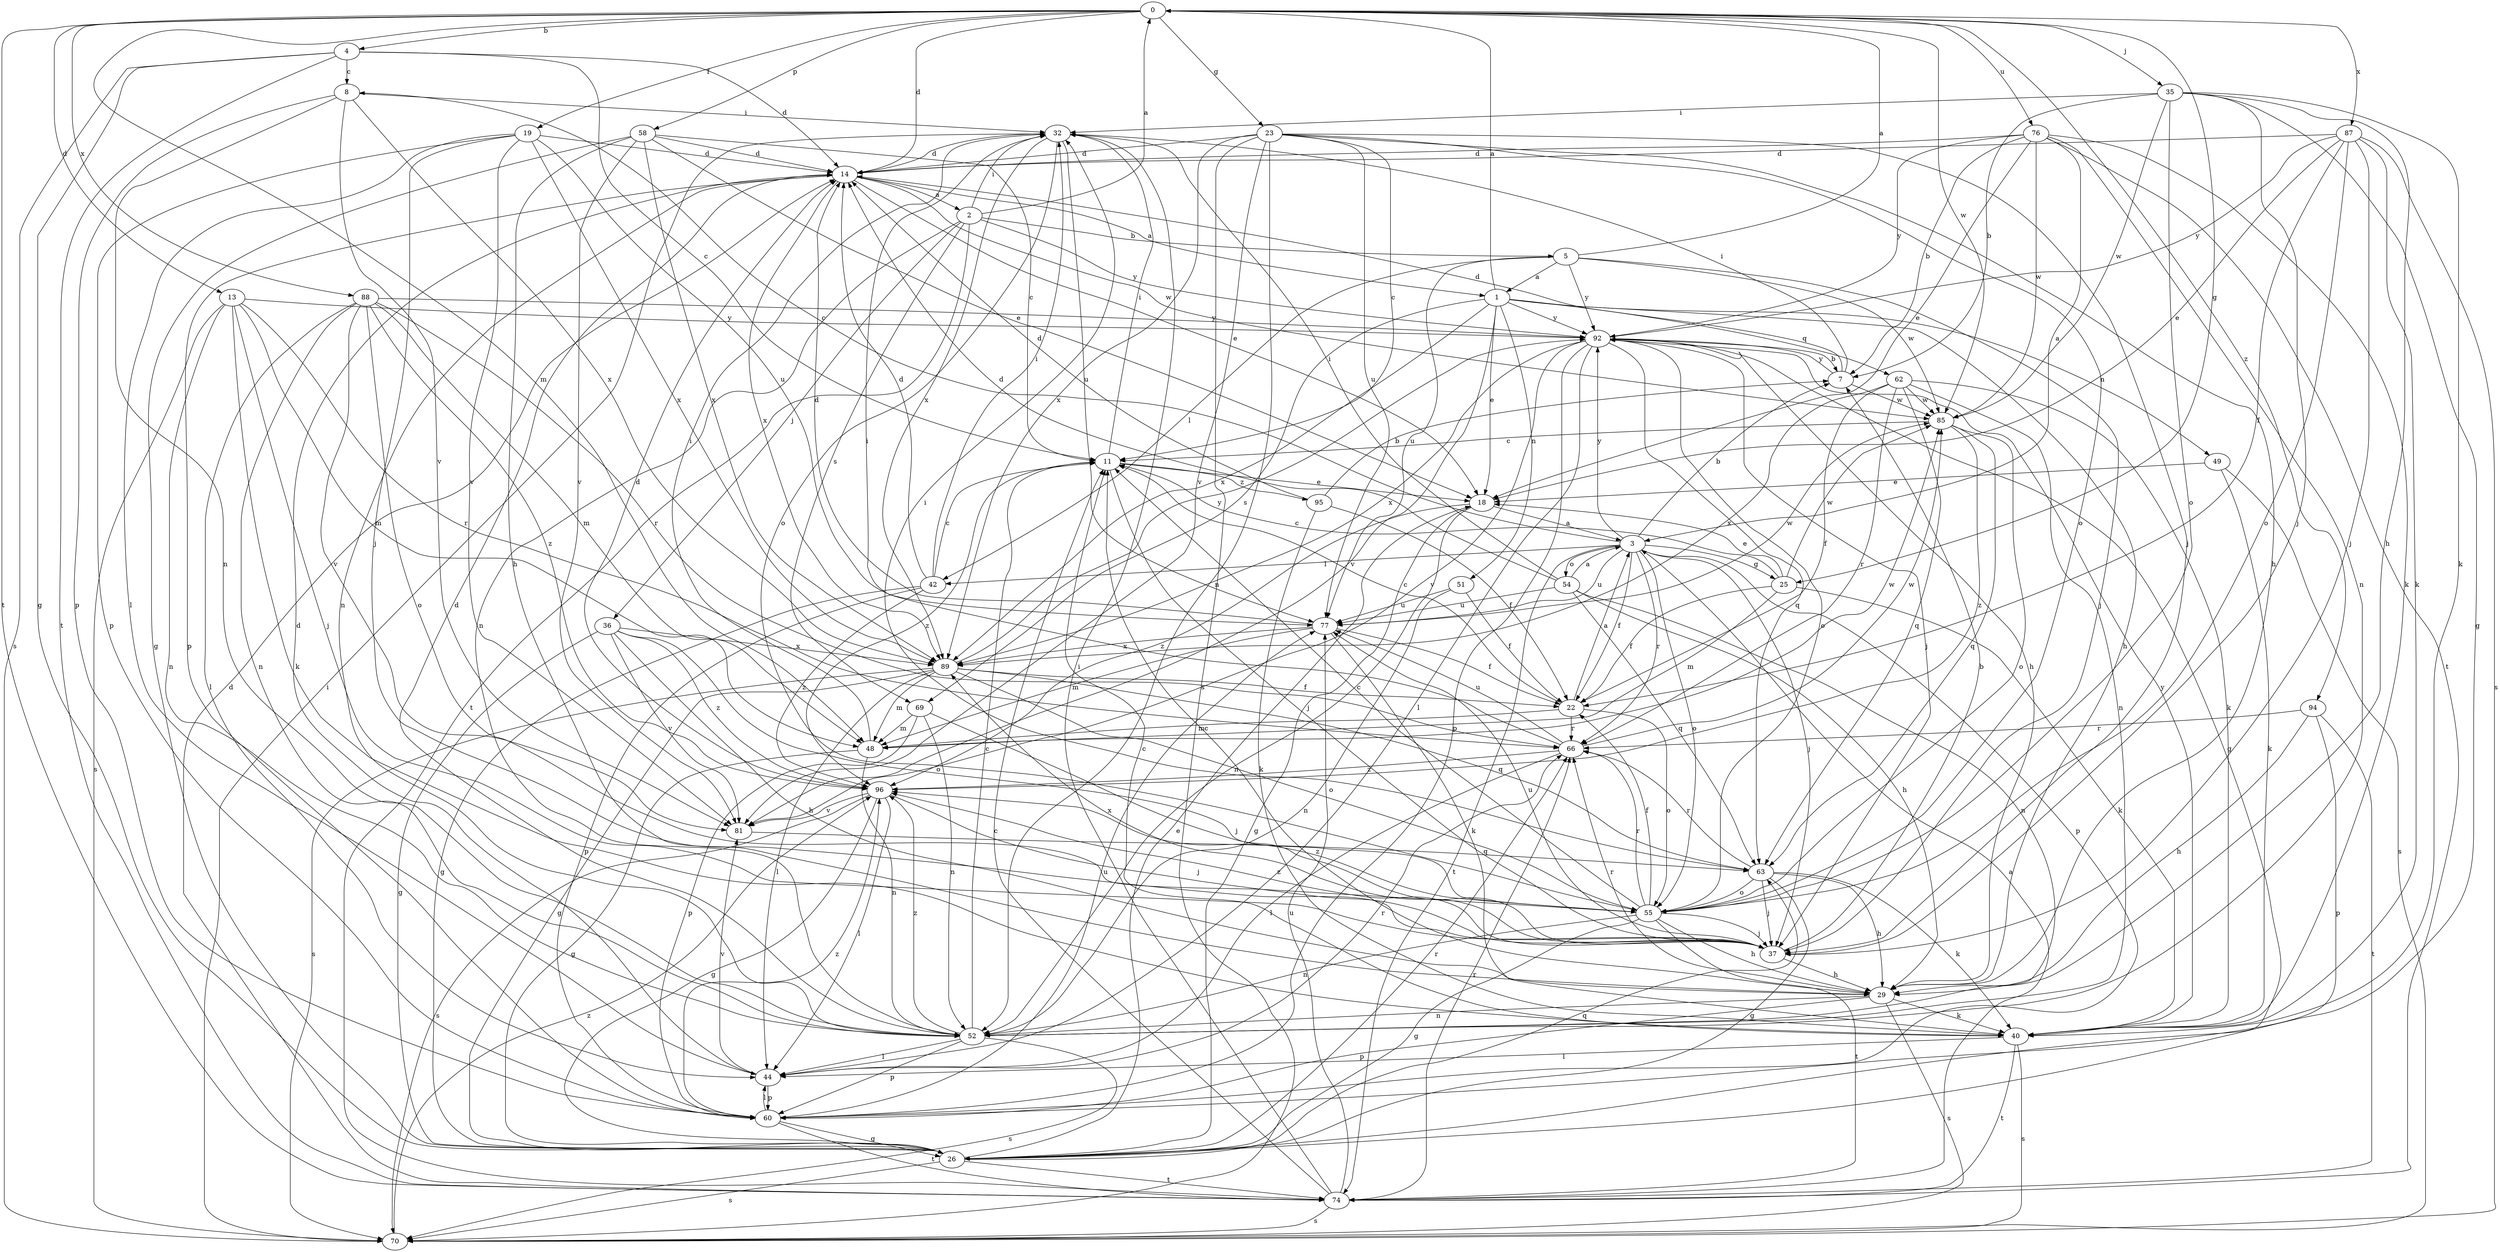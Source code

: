 strict digraph  {
0;
1;
2;
3;
4;
5;
7;
8;
11;
13;
14;
18;
19;
22;
23;
25;
26;
29;
32;
35;
36;
37;
40;
42;
44;
48;
49;
51;
52;
54;
55;
58;
60;
62;
63;
66;
69;
70;
74;
76;
77;
81;
85;
87;
88;
89;
92;
94;
95;
96;
0 -> 4  [label=b];
0 -> 13  [label=d];
0 -> 14  [label=d];
0 -> 19  [label=f];
0 -> 23  [label=g];
0 -> 25  [label=g];
0 -> 35  [label=j];
0 -> 48  [label=m];
0 -> 58  [label=p];
0 -> 74  [label=t];
0 -> 76  [label=u];
0 -> 85  [label=w];
0 -> 87  [label=x];
0 -> 88  [label=x];
0 -> 94  [label=z];
1 -> 0  [label=a];
1 -> 18  [label=e];
1 -> 29  [label=h];
1 -> 49  [label=n];
1 -> 51  [label=n];
1 -> 62  [label=q];
1 -> 69  [label=s];
1 -> 81  [label=v];
1 -> 89  [label=x];
1 -> 92  [label=y];
2 -> 0  [label=a];
2 -> 5  [label=b];
2 -> 32  [label=i];
2 -> 36  [label=j];
2 -> 52  [label=n];
2 -> 69  [label=s];
2 -> 74  [label=t];
2 -> 92  [label=y];
3 -> 7  [label=b];
3 -> 8  [label=c];
3 -> 22  [label=f];
3 -> 25  [label=g];
3 -> 37  [label=j];
3 -> 42  [label=l];
3 -> 54  [label=o];
3 -> 55  [label=o];
3 -> 60  [label=p];
3 -> 66  [label=r];
3 -> 74  [label=t];
3 -> 77  [label=u];
3 -> 92  [label=y];
4 -> 8  [label=c];
4 -> 11  [label=c];
4 -> 14  [label=d];
4 -> 26  [label=g];
4 -> 70  [label=s];
4 -> 74  [label=t];
5 -> 0  [label=a];
5 -> 1  [label=a];
5 -> 37  [label=j];
5 -> 42  [label=l];
5 -> 77  [label=u];
5 -> 85  [label=w];
5 -> 92  [label=y];
7 -> 14  [label=d];
7 -> 32  [label=i];
7 -> 85  [label=w];
7 -> 92  [label=y];
8 -> 32  [label=i];
8 -> 52  [label=n];
8 -> 60  [label=p];
8 -> 81  [label=v];
8 -> 89  [label=x];
11 -> 18  [label=e];
11 -> 32  [label=i];
11 -> 37  [label=j];
11 -> 95  [label=z];
11 -> 96  [label=z];
13 -> 37  [label=j];
13 -> 40  [label=k];
13 -> 48  [label=m];
13 -> 52  [label=n];
13 -> 66  [label=r];
13 -> 70  [label=s];
13 -> 92  [label=y];
14 -> 1  [label=a];
14 -> 2  [label=a];
14 -> 18  [label=e];
14 -> 52  [label=n];
14 -> 60  [label=p];
14 -> 85  [label=w];
14 -> 89  [label=x];
18 -> 3  [label=a];
18 -> 26  [label=g];
18 -> 52  [label=n];
18 -> 96  [label=z];
19 -> 14  [label=d];
19 -> 37  [label=j];
19 -> 44  [label=l];
19 -> 60  [label=p];
19 -> 77  [label=u];
19 -> 81  [label=v];
19 -> 89  [label=x];
22 -> 3  [label=a];
22 -> 11  [label=c];
22 -> 48  [label=m];
22 -> 55  [label=o];
22 -> 66  [label=r];
23 -> 11  [label=c];
23 -> 14  [label=d];
23 -> 29  [label=h];
23 -> 37  [label=j];
23 -> 52  [label=n];
23 -> 55  [label=o];
23 -> 70  [label=s];
23 -> 77  [label=u];
23 -> 81  [label=v];
23 -> 89  [label=x];
25 -> 11  [label=c];
25 -> 18  [label=e];
25 -> 22  [label=f];
25 -> 40  [label=k];
25 -> 48  [label=m];
25 -> 85  [label=w];
26 -> 18  [label=e];
26 -> 63  [label=q];
26 -> 66  [label=r];
26 -> 70  [label=s];
26 -> 74  [label=t];
29 -> 11  [label=c];
29 -> 40  [label=k];
29 -> 52  [label=n];
29 -> 60  [label=p];
29 -> 66  [label=r];
29 -> 70  [label=s];
32 -> 14  [label=d];
32 -> 55  [label=o];
32 -> 77  [label=u];
32 -> 89  [label=x];
35 -> 7  [label=b];
35 -> 26  [label=g];
35 -> 29  [label=h];
35 -> 32  [label=i];
35 -> 37  [label=j];
35 -> 40  [label=k];
35 -> 55  [label=o];
35 -> 85  [label=w];
36 -> 26  [label=g];
36 -> 29  [label=h];
36 -> 55  [label=o];
36 -> 81  [label=v];
36 -> 89  [label=x];
36 -> 96  [label=z];
37 -> 7  [label=b];
37 -> 29  [label=h];
37 -> 77  [label=u];
37 -> 89  [label=x];
37 -> 96  [label=z];
40 -> 11  [label=c];
40 -> 44  [label=l];
40 -> 70  [label=s];
40 -> 74  [label=t];
40 -> 92  [label=y];
42 -> 11  [label=c];
42 -> 14  [label=d];
42 -> 26  [label=g];
42 -> 32  [label=i];
42 -> 60  [label=p];
42 -> 96  [label=z];
44 -> 14  [label=d];
44 -> 60  [label=p];
44 -> 66  [label=r];
44 -> 81  [label=v];
48 -> 26  [label=g];
48 -> 32  [label=i];
48 -> 52  [label=n];
48 -> 85  [label=w];
49 -> 18  [label=e];
49 -> 40  [label=k];
49 -> 70  [label=s];
51 -> 22  [label=f];
51 -> 52  [label=n];
51 -> 77  [label=u];
52 -> 11  [label=c];
52 -> 14  [label=d];
52 -> 44  [label=l];
52 -> 60  [label=p];
52 -> 70  [label=s];
52 -> 96  [label=z];
54 -> 3  [label=a];
54 -> 14  [label=d];
54 -> 29  [label=h];
54 -> 32  [label=i];
54 -> 52  [label=n];
54 -> 63  [label=q];
54 -> 77  [label=u];
55 -> 11  [label=c];
55 -> 22  [label=f];
55 -> 26  [label=g];
55 -> 29  [label=h];
55 -> 37  [label=j];
55 -> 52  [label=n];
55 -> 66  [label=r];
55 -> 74  [label=t];
55 -> 96  [label=z];
58 -> 11  [label=c];
58 -> 14  [label=d];
58 -> 18  [label=e];
58 -> 26  [label=g];
58 -> 29  [label=h];
58 -> 81  [label=v];
58 -> 89  [label=x];
60 -> 26  [label=g];
60 -> 44  [label=l];
60 -> 74  [label=t];
60 -> 77  [label=u];
60 -> 96  [label=z];
62 -> 22  [label=f];
62 -> 40  [label=k];
62 -> 52  [label=n];
62 -> 63  [label=q];
62 -> 66  [label=r];
62 -> 85  [label=w];
62 -> 89  [label=x];
63 -> 26  [label=g];
63 -> 29  [label=h];
63 -> 32  [label=i];
63 -> 37  [label=j];
63 -> 40  [label=k];
63 -> 55  [label=o];
63 -> 66  [label=r];
66 -> 32  [label=i];
66 -> 44  [label=l];
66 -> 77  [label=u];
66 -> 85  [label=w];
66 -> 96  [label=z];
69 -> 37  [label=j];
69 -> 48  [label=m];
69 -> 52  [label=n];
69 -> 60  [label=p];
70 -> 32  [label=i];
70 -> 96  [label=z];
74 -> 3  [label=a];
74 -> 11  [label=c];
74 -> 14  [label=d];
74 -> 32  [label=i];
74 -> 66  [label=r];
74 -> 70  [label=s];
74 -> 77  [label=u];
76 -> 3  [label=a];
76 -> 7  [label=b];
76 -> 14  [label=d];
76 -> 18  [label=e];
76 -> 40  [label=k];
76 -> 52  [label=n];
76 -> 74  [label=t];
76 -> 85  [label=w];
76 -> 92  [label=y];
77 -> 14  [label=d];
77 -> 22  [label=f];
77 -> 40  [label=k];
77 -> 48  [label=m];
77 -> 85  [label=w];
77 -> 89  [label=x];
81 -> 63  [label=q];
85 -> 11  [label=c];
85 -> 55  [label=o];
85 -> 63  [label=q];
85 -> 96  [label=z];
87 -> 14  [label=d];
87 -> 18  [label=e];
87 -> 22  [label=f];
87 -> 37  [label=j];
87 -> 40  [label=k];
87 -> 55  [label=o];
87 -> 70  [label=s];
87 -> 92  [label=y];
88 -> 44  [label=l];
88 -> 48  [label=m];
88 -> 52  [label=n];
88 -> 55  [label=o];
88 -> 66  [label=r];
88 -> 81  [label=v];
88 -> 92  [label=y];
88 -> 96  [label=z];
89 -> 22  [label=f];
89 -> 26  [label=g];
89 -> 44  [label=l];
89 -> 48  [label=m];
89 -> 55  [label=o];
89 -> 63  [label=q];
89 -> 70  [label=s];
89 -> 92  [label=y];
92 -> 7  [label=b];
92 -> 26  [label=g];
92 -> 29  [label=h];
92 -> 37  [label=j];
92 -> 44  [label=l];
92 -> 55  [label=o];
92 -> 60  [label=p];
92 -> 63  [label=q];
92 -> 81  [label=v];
92 -> 89  [label=x];
94 -> 29  [label=h];
94 -> 60  [label=p];
94 -> 66  [label=r];
94 -> 74  [label=t];
95 -> 7  [label=b];
95 -> 14  [label=d];
95 -> 22  [label=f];
95 -> 40  [label=k];
96 -> 14  [label=d];
96 -> 26  [label=g];
96 -> 37  [label=j];
96 -> 44  [label=l];
96 -> 70  [label=s];
96 -> 81  [label=v];
}
